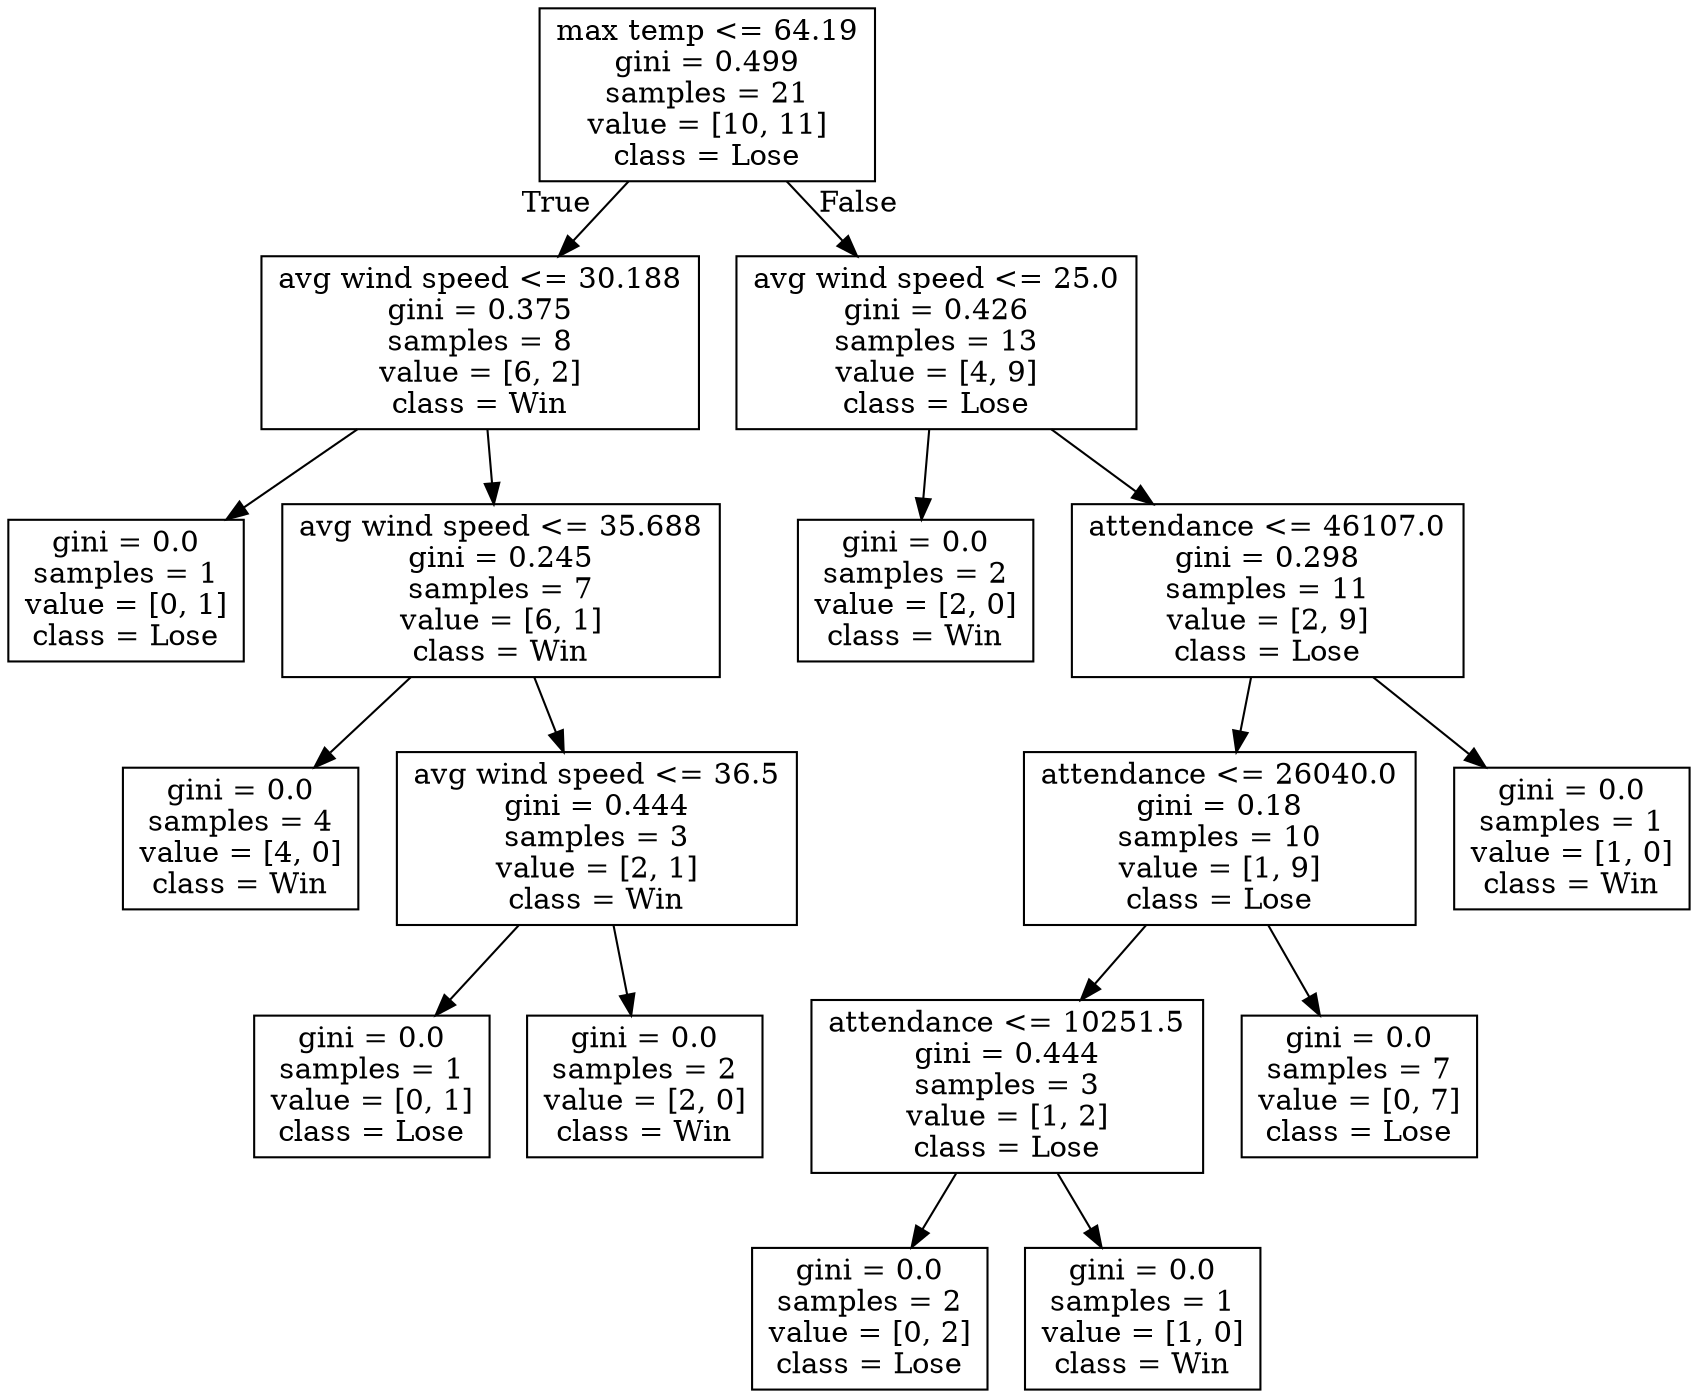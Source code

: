 digraph Tree {
node [shape=box] ;
0 [label="max temp <= 64.19\ngini = 0.499\nsamples = 21\nvalue = [10, 11]\nclass = Lose"] ;
1 [label="avg wind speed <= 30.188\ngini = 0.375\nsamples = 8\nvalue = [6, 2]\nclass = Win"] ;
0 -> 1 [labeldistance=2.5, labelangle=45, headlabel="True"] ;
2 [label="gini = 0.0\nsamples = 1\nvalue = [0, 1]\nclass = Lose"] ;
1 -> 2 ;
3 [label="avg wind speed <= 35.688\ngini = 0.245\nsamples = 7\nvalue = [6, 1]\nclass = Win"] ;
1 -> 3 ;
4 [label="gini = 0.0\nsamples = 4\nvalue = [4, 0]\nclass = Win"] ;
3 -> 4 ;
5 [label="avg wind speed <= 36.5\ngini = 0.444\nsamples = 3\nvalue = [2, 1]\nclass = Win"] ;
3 -> 5 ;
6 [label="gini = 0.0\nsamples = 1\nvalue = [0, 1]\nclass = Lose"] ;
5 -> 6 ;
7 [label="gini = 0.0\nsamples = 2\nvalue = [2, 0]\nclass = Win"] ;
5 -> 7 ;
8 [label="avg wind speed <= 25.0\ngini = 0.426\nsamples = 13\nvalue = [4, 9]\nclass = Lose"] ;
0 -> 8 [labeldistance=2.5, labelangle=-45, headlabel="False"] ;
9 [label="gini = 0.0\nsamples = 2\nvalue = [2, 0]\nclass = Win"] ;
8 -> 9 ;
10 [label="attendance <= 46107.0\ngini = 0.298\nsamples = 11\nvalue = [2, 9]\nclass = Lose"] ;
8 -> 10 ;
11 [label="attendance <= 26040.0\ngini = 0.18\nsamples = 10\nvalue = [1, 9]\nclass = Lose"] ;
10 -> 11 ;
12 [label="attendance <= 10251.5\ngini = 0.444\nsamples = 3\nvalue = [1, 2]\nclass = Lose"] ;
11 -> 12 ;
13 [label="gini = 0.0\nsamples = 2\nvalue = [0, 2]\nclass = Lose"] ;
12 -> 13 ;
14 [label="gini = 0.0\nsamples = 1\nvalue = [1, 0]\nclass = Win"] ;
12 -> 14 ;
15 [label="gini = 0.0\nsamples = 7\nvalue = [0, 7]\nclass = Lose"] ;
11 -> 15 ;
16 [label="gini = 0.0\nsamples = 1\nvalue = [1, 0]\nclass = Win"] ;
10 -> 16 ;
}